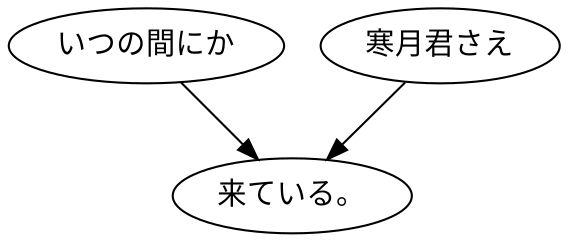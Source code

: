 digraph graph1928 {
	node0 [label="いつの間にか"];
	node1 [label="寒月君さえ"];
	node2 [label="来ている。"];
	node0 -> node2;
	node1 -> node2;
}
